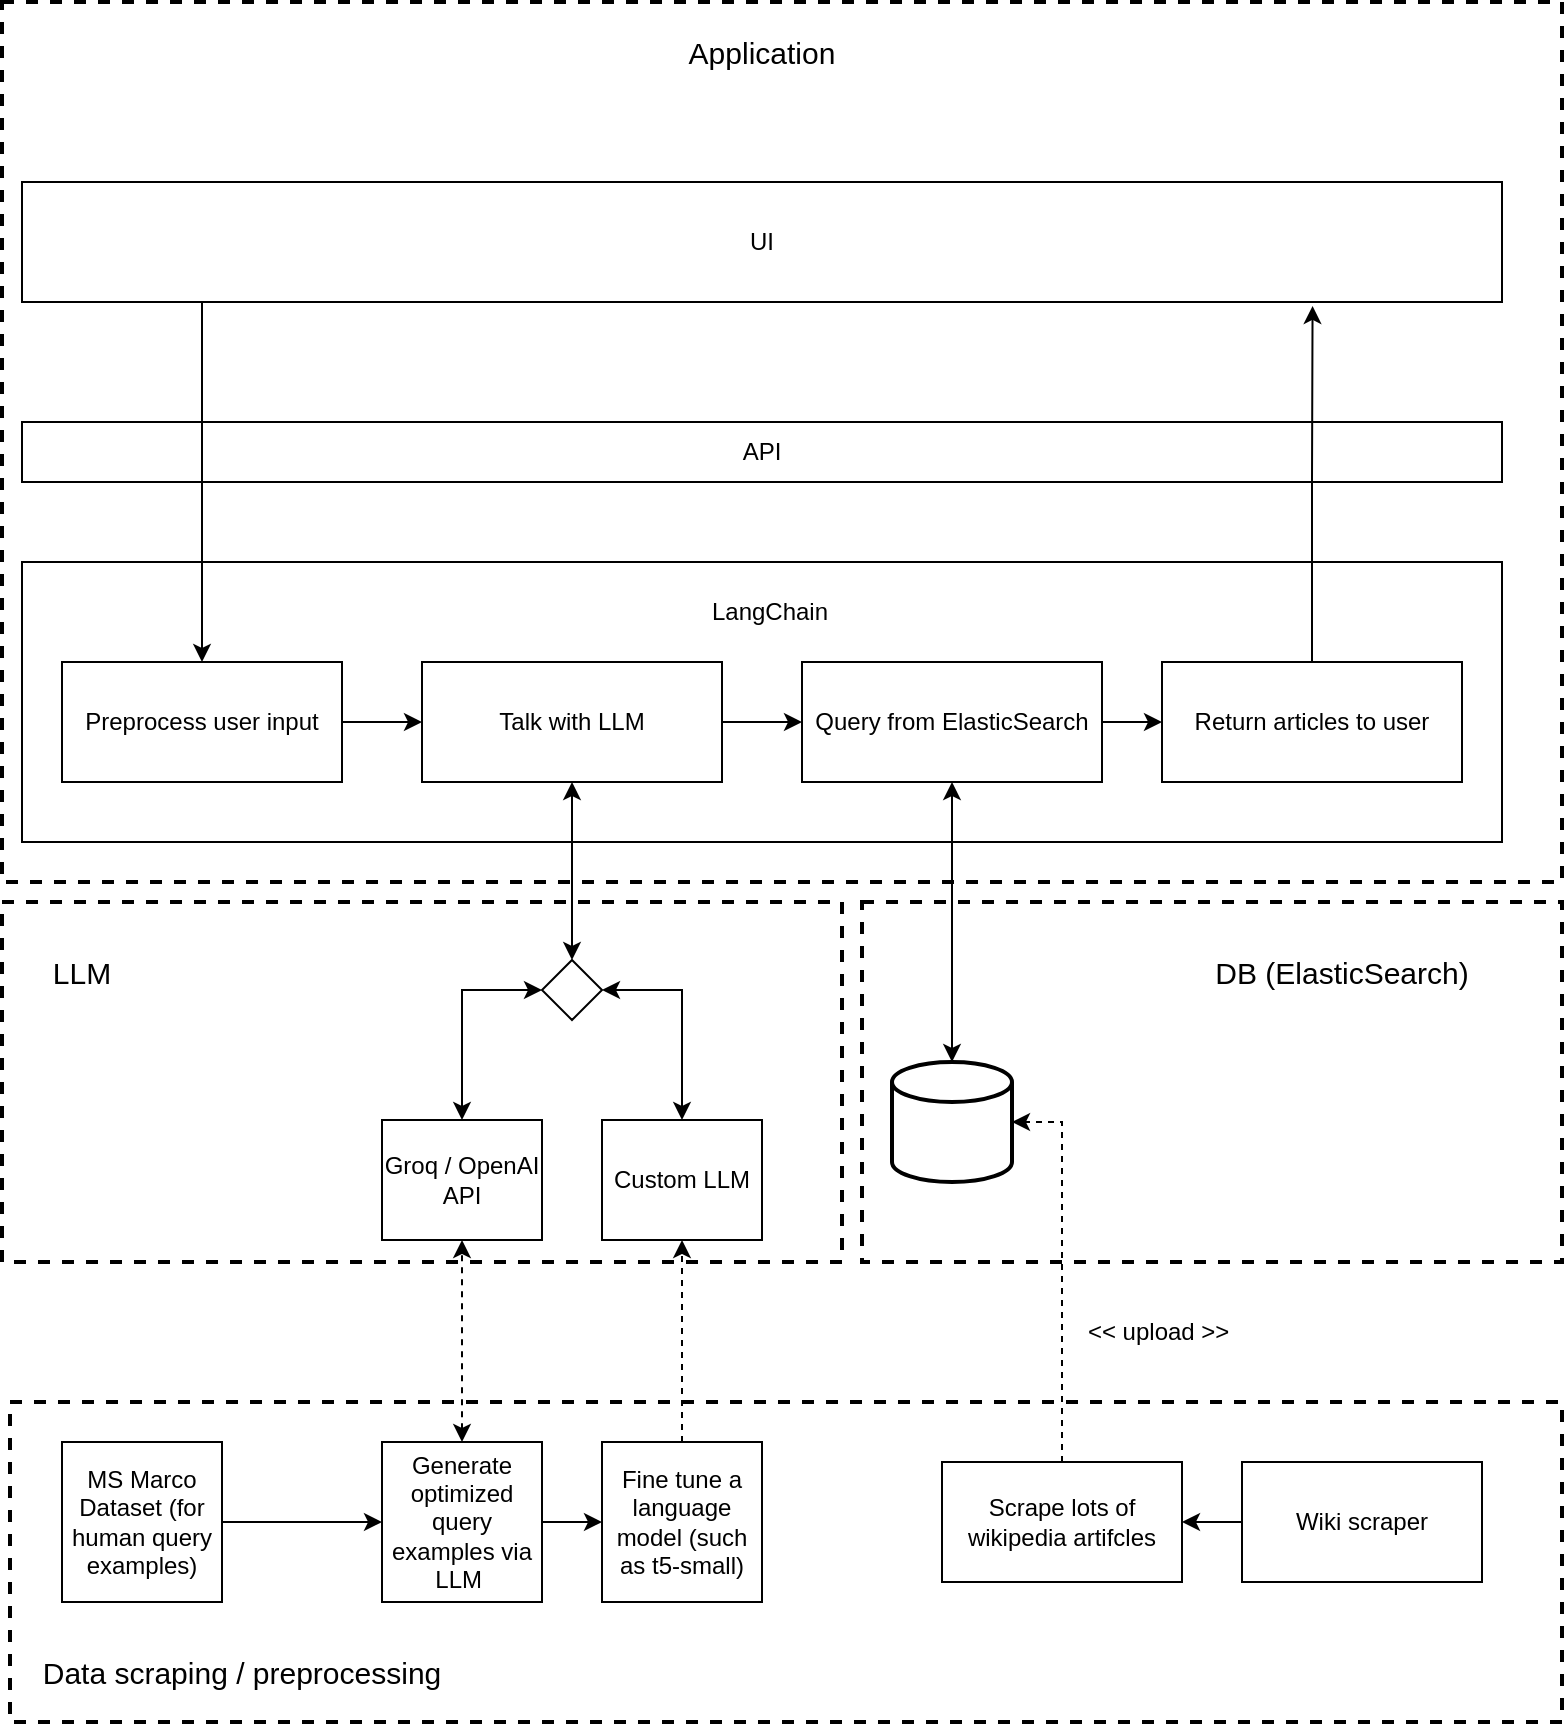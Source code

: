 <mxfile version="26.0.13">
  <diagram name="Page-1" id="YXsk0DtAem8vpPZ7L6C3">
    <mxGraphModel dx="1280" dy="1544" grid="1" gridSize="10" guides="1" tooltips="1" connect="1" arrows="1" fold="1" page="1" pageScale="1" pageWidth="827" pageHeight="1169" math="0" shadow="0">
      <root>
        <mxCell id="0" />
        <mxCell id="1" parent="0" />
        <mxCell id="6efFxmklBLM40_6WHHdi-24" value="" style="rounded=0;whiteSpace=wrap;html=1;fillColor=none;dashed=1;strokeWidth=2;" vertex="1" parent="1">
          <mxGeometry x="30" y="620" width="420" height="180" as="geometry" />
        </mxCell>
        <mxCell id="6efFxmklBLM40_6WHHdi-25" value="" style="rounded=0;whiteSpace=wrap;html=1;fillColor=none;dashed=1;strokeWidth=2;" vertex="1" parent="1">
          <mxGeometry x="460" y="620" width="350" height="180" as="geometry" />
        </mxCell>
        <mxCell id="6efFxmklBLM40_6WHHdi-22" value="" style="rounded=0;whiteSpace=wrap;html=1;fillColor=none;dashed=1;strokeWidth=2;" vertex="1" parent="1">
          <mxGeometry x="30" y="170" width="780" height="440" as="geometry" />
        </mxCell>
        <mxCell id="6efFxmklBLM40_6WHHdi-1" value="UI" style="rounded=0;whiteSpace=wrap;html=1;" vertex="1" parent="1">
          <mxGeometry x="40" y="260" width="740" height="60" as="geometry" />
        </mxCell>
        <mxCell id="6efFxmklBLM40_6WHHdi-3" value="API" style="rounded=0;whiteSpace=wrap;html=1;" vertex="1" parent="1">
          <mxGeometry x="40" y="380" width="740" height="30" as="geometry" />
        </mxCell>
        <mxCell id="6efFxmklBLM40_6WHHdi-4" value="" style="rounded=0;whiteSpace=wrap;html=1;fillColor=light-dark(#FFFFFF,#EDEDED);strokeColor=default;" vertex="1" parent="1">
          <mxGeometry x="40" y="450" width="740" height="140" as="geometry" />
        </mxCell>
        <mxCell id="6efFxmklBLM40_6WHHdi-8" style="edgeStyle=orthogonalEdgeStyle;rounded=0;orthogonalLoop=1;jettySize=auto;html=1;exitX=1;exitY=0.5;exitDx=0;exitDy=0;" edge="1" parent="1" source="6efFxmklBLM40_6WHHdi-5" target="6efFxmklBLM40_6WHHdi-6">
          <mxGeometry relative="1" as="geometry" />
        </mxCell>
        <mxCell id="6efFxmklBLM40_6WHHdi-5" value="Preprocess user input" style="rounded=0;whiteSpace=wrap;html=1;" vertex="1" parent="1">
          <mxGeometry x="60" y="500" width="140" height="60" as="geometry" />
        </mxCell>
        <mxCell id="6efFxmklBLM40_6WHHdi-10" style="edgeStyle=orthogonalEdgeStyle;rounded=0;orthogonalLoop=1;jettySize=auto;html=1;exitX=1;exitY=0.5;exitDx=0;exitDy=0;" edge="1" parent="1" source="6efFxmklBLM40_6WHHdi-6" target="6efFxmklBLM40_6WHHdi-9">
          <mxGeometry relative="1" as="geometry" />
        </mxCell>
        <mxCell id="6efFxmklBLM40_6WHHdi-6" value="Talk with LLM" style="rounded=0;whiteSpace=wrap;html=1;" vertex="1" parent="1">
          <mxGeometry x="240" y="500" width="150" height="60" as="geometry" />
        </mxCell>
        <mxCell id="6efFxmklBLM40_6WHHdi-12" style="edgeStyle=orthogonalEdgeStyle;rounded=0;orthogonalLoop=1;jettySize=auto;html=1;exitX=1;exitY=0.5;exitDx=0;exitDy=0;" edge="1" parent="1" source="6efFxmklBLM40_6WHHdi-9" target="6efFxmklBLM40_6WHHdi-11">
          <mxGeometry relative="1" as="geometry" />
        </mxCell>
        <mxCell id="6efFxmklBLM40_6WHHdi-14" style="edgeStyle=orthogonalEdgeStyle;rounded=0;orthogonalLoop=1;jettySize=auto;html=1;exitX=0.5;exitY=1;exitDx=0;exitDy=0;entryX=0.5;entryY=0;entryDx=0;entryDy=0;startArrow=classic;startFill=1;" edge="1" parent="1" source="6efFxmklBLM40_6WHHdi-6" target="6efFxmklBLM40_6WHHdi-13">
          <mxGeometry relative="1" as="geometry" />
        </mxCell>
        <mxCell id="6efFxmklBLM40_6WHHdi-20" style="edgeStyle=orthogonalEdgeStyle;rounded=0;orthogonalLoop=1;jettySize=auto;html=1;exitX=0.5;exitY=1;exitDx=0;exitDy=0;startArrow=classic;startFill=1;" edge="1" parent="1" source="6efFxmklBLM40_6WHHdi-9" target="6efFxmklBLM40_6WHHdi-19">
          <mxGeometry relative="1" as="geometry" />
        </mxCell>
        <mxCell id="6efFxmklBLM40_6WHHdi-9" value="Query from ElasticSearch" style="rounded=0;whiteSpace=wrap;html=1;" vertex="1" parent="1">
          <mxGeometry x="430" y="500" width="150" height="60" as="geometry" />
        </mxCell>
        <mxCell id="6efFxmklBLM40_6WHHdi-11" value="Return articles to user" style="rounded=0;whiteSpace=wrap;html=1;" vertex="1" parent="1">
          <mxGeometry x="610" y="500" width="150" height="60" as="geometry" />
        </mxCell>
        <mxCell id="6efFxmklBLM40_6WHHdi-17" style="edgeStyle=orthogonalEdgeStyle;rounded=0;orthogonalLoop=1;jettySize=auto;html=1;exitX=0;exitY=0.5;exitDx=0;exitDy=0;startArrow=classic;startFill=1;" edge="1" parent="1" source="6efFxmklBLM40_6WHHdi-13" target="6efFxmklBLM40_6WHHdi-15">
          <mxGeometry relative="1" as="geometry" />
        </mxCell>
        <mxCell id="6efFxmklBLM40_6WHHdi-18" style="edgeStyle=orthogonalEdgeStyle;rounded=0;orthogonalLoop=1;jettySize=auto;html=1;exitX=1;exitY=0.5;exitDx=0;exitDy=0;entryX=0.5;entryY=0;entryDx=0;entryDy=0;startArrow=classic;startFill=1;" edge="1" parent="1" source="6efFxmklBLM40_6WHHdi-13" target="6efFxmklBLM40_6WHHdi-16">
          <mxGeometry relative="1" as="geometry" />
        </mxCell>
        <mxCell id="6efFxmklBLM40_6WHHdi-13" value="" style="rhombus;whiteSpace=wrap;html=1;" vertex="1" parent="1">
          <mxGeometry x="300" y="649" width="30" height="30" as="geometry" />
        </mxCell>
        <mxCell id="6efFxmklBLM40_6WHHdi-15" value="Groq / OpenAI API" style="rounded=0;whiteSpace=wrap;html=1;" vertex="1" parent="1">
          <mxGeometry x="220" y="729" width="80" height="60" as="geometry" />
        </mxCell>
        <mxCell id="6efFxmklBLM40_6WHHdi-16" value="Custom LLM" style="rounded=0;whiteSpace=wrap;html=1;" vertex="1" parent="1">
          <mxGeometry x="330" y="729" width="80" height="60" as="geometry" />
        </mxCell>
        <mxCell id="6efFxmklBLM40_6WHHdi-19" value="" style="strokeWidth=2;html=1;shape=mxgraph.flowchart.database;whiteSpace=wrap;" vertex="1" parent="1">
          <mxGeometry x="475" y="700" width="60" height="60" as="geometry" />
        </mxCell>
        <mxCell id="6efFxmklBLM40_6WHHdi-21" value="LangChain" style="text;html=1;align=center;verticalAlign=middle;whiteSpace=wrap;rounded=0;" vertex="1" parent="1">
          <mxGeometry x="384" y="460" width="60" height="30" as="geometry" />
        </mxCell>
        <mxCell id="6efFxmklBLM40_6WHHdi-23" value="&lt;font style=&quot;font-size: 15px;&quot;&gt;Application&lt;/font&gt;" style="text;html=1;align=center;verticalAlign=middle;whiteSpace=wrap;rounded=0;" vertex="1" parent="1">
          <mxGeometry x="345" y="180" width="130" height="30" as="geometry" />
        </mxCell>
        <mxCell id="6efFxmklBLM40_6WHHdi-26" value="&lt;font style=&quot;font-size: 15px;&quot;&gt;LLM&lt;/font&gt;" style="text;html=1;align=center;verticalAlign=middle;whiteSpace=wrap;rounded=0;" vertex="1" parent="1">
          <mxGeometry x="40" y="640" width="60" height="30" as="geometry" />
        </mxCell>
        <mxCell id="6efFxmklBLM40_6WHHdi-27" value="&lt;font style=&quot;font-size: 15px;&quot;&gt;DB (ElasticSearch)&lt;/font&gt;" style="text;html=1;align=center;verticalAlign=middle;whiteSpace=wrap;rounded=0;" vertex="1" parent="1">
          <mxGeometry x="630" y="640" width="140" height="30" as="geometry" />
        </mxCell>
        <mxCell id="6efFxmklBLM40_6WHHdi-29" value="" style="endArrow=classic;html=1;rounded=0;entryX=0.5;entryY=0;entryDx=0;entryDy=0;" edge="1" parent="1" target="6efFxmklBLM40_6WHHdi-5">
          <mxGeometry width="50" height="50" relative="1" as="geometry">
            <mxPoint x="130" y="320" as="sourcePoint" />
            <mxPoint x="180" y="880" as="targetPoint" />
          </mxGeometry>
        </mxCell>
        <mxCell id="6efFxmklBLM40_6WHHdi-30" style="edgeStyle=orthogonalEdgeStyle;rounded=0;orthogonalLoop=1;jettySize=auto;html=1;exitX=0.5;exitY=0;exitDx=0;exitDy=0;entryX=0.872;entryY=1.033;entryDx=0;entryDy=0;entryPerimeter=0;" edge="1" parent="1" source="6efFxmklBLM40_6WHHdi-11" target="6efFxmklBLM40_6WHHdi-1">
          <mxGeometry relative="1" as="geometry" />
        </mxCell>
        <mxCell id="6efFxmklBLM40_6WHHdi-32" value="" style="rounded=0;whiteSpace=wrap;html=1;fillColor=none;dashed=1;strokeWidth=2;" vertex="1" parent="1">
          <mxGeometry x="34" y="870" width="776" height="160" as="geometry" />
        </mxCell>
        <mxCell id="6efFxmklBLM40_6WHHdi-33" value="&lt;font style=&quot;font-size: 15px;&quot;&gt;Data scraping / preprocessing&lt;/font&gt;" style="text;html=1;align=center;verticalAlign=middle;whiteSpace=wrap;rounded=0;" vertex="1" parent="1">
          <mxGeometry x="40" y="990" width="220" height="30" as="geometry" />
        </mxCell>
        <mxCell id="6efFxmklBLM40_6WHHdi-35" style="edgeStyle=orthogonalEdgeStyle;rounded=0;orthogonalLoop=1;jettySize=auto;html=1;entryX=1;entryY=0.5;entryDx=0;entryDy=0;entryPerimeter=0;dashed=1;" edge="1" parent="1" source="6efFxmklBLM40_6WHHdi-44" target="6efFxmklBLM40_6WHHdi-19">
          <mxGeometry relative="1" as="geometry">
            <mxPoint x="510" y="820" as="targetPoint" />
          </mxGeometry>
        </mxCell>
        <mxCell id="6efFxmklBLM40_6WHHdi-45" style="edgeStyle=orthogonalEdgeStyle;rounded=0;orthogonalLoop=1;jettySize=auto;html=1;exitX=0;exitY=0.5;exitDx=0;exitDy=0;entryX=1;entryY=0.5;entryDx=0;entryDy=0;" edge="1" parent="1" source="6efFxmklBLM40_6WHHdi-34" target="6efFxmklBLM40_6WHHdi-44">
          <mxGeometry relative="1" as="geometry" />
        </mxCell>
        <mxCell id="6efFxmklBLM40_6WHHdi-34" value="Wiki scraper" style="rounded=0;whiteSpace=wrap;html=1;" vertex="1" parent="1">
          <mxGeometry x="650" y="900" width="120" height="60" as="geometry" />
        </mxCell>
        <mxCell id="6efFxmklBLM40_6WHHdi-39" style="edgeStyle=orthogonalEdgeStyle;rounded=0;orthogonalLoop=1;jettySize=auto;html=1;exitX=1;exitY=0.5;exitDx=0;exitDy=0;" edge="1" parent="1" source="6efFxmklBLM40_6WHHdi-36" target="6efFxmklBLM40_6WHHdi-38">
          <mxGeometry relative="1" as="geometry" />
        </mxCell>
        <mxCell id="6efFxmklBLM40_6WHHdi-36" value="MS Marco Dataset (for human query examples)" style="rounded=0;whiteSpace=wrap;html=1;" vertex="1" parent="1">
          <mxGeometry x="60" y="890" width="80" height="80" as="geometry" />
        </mxCell>
        <mxCell id="6efFxmklBLM40_6WHHdi-37" value="&amp;lt;&amp;lt; upload &amp;gt;&amp;gt;&amp;nbsp;" style="text;html=1;align=center;verticalAlign=middle;whiteSpace=wrap;rounded=0;" vertex="1" parent="1">
          <mxGeometry x="560" y="820" width="100" height="30" as="geometry" />
        </mxCell>
        <mxCell id="6efFxmklBLM40_6WHHdi-40" style="edgeStyle=orthogonalEdgeStyle;rounded=0;orthogonalLoop=1;jettySize=auto;html=1;exitX=0.5;exitY=0;exitDx=0;exitDy=0;entryX=0.5;entryY=1;entryDx=0;entryDy=0;dashed=1;startArrow=classic;startFill=1;" edge="1" parent="1" source="6efFxmklBLM40_6WHHdi-38" target="6efFxmklBLM40_6WHHdi-15">
          <mxGeometry relative="1" as="geometry" />
        </mxCell>
        <mxCell id="6efFxmklBLM40_6WHHdi-42" style="edgeStyle=orthogonalEdgeStyle;rounded=0;orthogonalLoop=1;jettySize=auto;html=1;exitX=1;exitY=0.5;exitDx=0;exitDy=0;" edge="1" parent="1" source="6efFxmklBLM40_6WHHdi-38" target="6efFxmklBLM40_6WHHdi-41">
          <mxGeometry relative="1" as="geometry" />
        </mxCell>
        <mxCell id="6efFxmklBLM40_6WHHdi-38" value="Generate optimized query examples via LLM&amp;nbsp;" style="rounded=0;whiteSpace=wrap;html=1;" vertex="1" parent="1">
          <mxGeometry x="220" y="890" width="80" height="80" as="geometry" />
        </mxCell>
        <mxCell id="6efFxmklBLM40_6WHHdi-43" style="edgeStyle=orthogonalEdgeStyle;rounded=0;orthogonalLoop=1;jettySize=auto;html=1;exitX=0.5;exitY=0;exitDx=0;exitDy=0;dashed=1;" edge="1" parent="1" source="6efFxmklBLM40_6WHHdi-41" target="6efFxmklBLM40_6WHHdi-16">
          <mxGeometry relative="1" as="geometry" />
        </mxCell>
        <mxCell id="6efFxmklBLM40_6WHHdi-41" value="Fine tune a language model (such as t5-small)" style="rounded=0;whiteSpace=wrap;html=1;" vertex="1" parent="1">
          <mxGeometry x="330" y="890" width="80" height="80" as="geometry" />
        </mxCell>
        <mxCell id="6efFxmklBLM40_6WHHdi-44" value="Scrape lots of wikipedia artifcles" style="rounded=0;whiteSpace=wrap;html=1;" vertex="1" parent="1">
          <mxGeometry x="500" y="900" width="120" height="60" as="geometry" />
        </mxCell>
      </root>
    </mxGraphModel>
  </diagram>
</mxfile>
